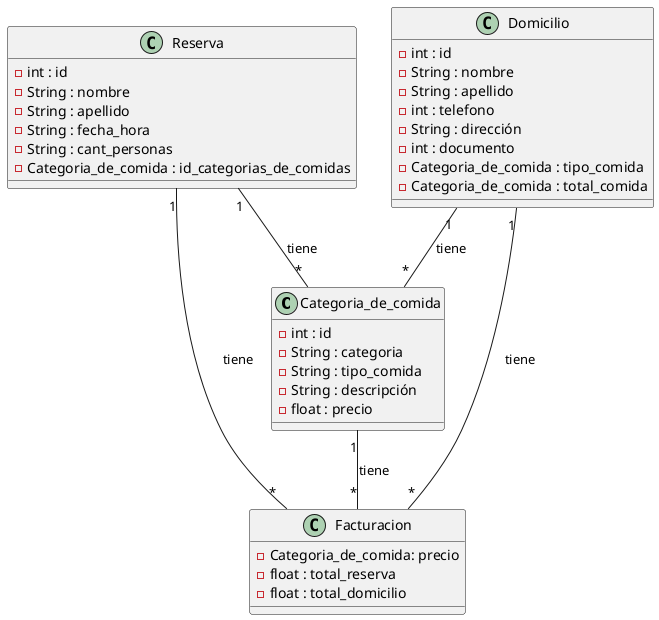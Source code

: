 > Script de la base de datos
```sql
    DROP DATABASE IF EXISTS parcial;

    CREATE DATABASE parcial;

    USE parcial;

    CREATE table categorias_de_carros (
        id INT NOT NULL PRIMARY KEY AUTO_INCREMENT,
        categoria VARCHAR1(150) NOT NULL UNIQUE,
        tipo_vehiculo VARCHAR(150) NOT NULL,
        descripción VARCHAR(150) NOT NULL
        
    ); 

    CREATE table autos (
        id INT NOT NULL PRIMARY KEY AUTO_INCREMENT,
        marca VARCHAR(150) NOT NULL,
        garantia DATE NOT NULL,
        cilindraje INT NOT NULL,
        FOREIGN KEY (id_categorias_de_carros) REFERENCES categorias_de_carros(id),
        descripciónVARCHAR(150) NOT NULL
    ); 

    CREATE table persona (
        id INT NOT NULL PRIMARY KEY AUTO_INCREMENT,
        nombre VARCHAR1(150) NOT NULL UNIQUE,
        apellido VARCHAR(150) NOT NULL,
        telefono INT NOT NULL,
        dirección VARCHAR(150) NOT NULL,
        documento INT NOT NULL
    ); 

    CREATE table Autos_persona  (
        id INT NOT NULL PRIMARY KEY AUTO_INCREMENT,
        FOREIGN KEY (id_autos) REFERENCES autos(id),
        FOREIGN KEY (id_persona) REFERENCES persona(id),
        descripción VARCHAR(150) NOT NULL
        
    ); 
```


@startuml BaseDatos

class Categoria_de_comida{
    - int : id
    - String : categoria
    - String : tipo_comida
    - String : descripción
    - float : precio
}

class Facturacion{
    - Categoria_de_comida: precio
    - float : total_reserva
    - float : total_domicilio
}

class Reserva{
    - int : id
    - String : nombre
    - String : apellido
    - String : fecha_hora
    - String : cant_personas
    - Categoria_de_comida : id_categorias_de_comidas 
}

class Domicilio{
    - int : id
    - String : nombre
    - String : apellido
    - int : telefono
    - String : dirección
    - int : documento
    - Categoria_de_comida : tipo_comida
    - Categoria_de_comida : total_comida
}

Categoria_de_comida "1" -- "*" Facturacion : tiene
Reserva "1" -- "*" Categoria_de_comida : tiene
Domicilio "1" -- "*" Categoria_de_comida : tiene
Reserva "1" -- "*" Facturacion : tiene
Domicilio "1" -- "*" Facturacion : tiene

@enduml